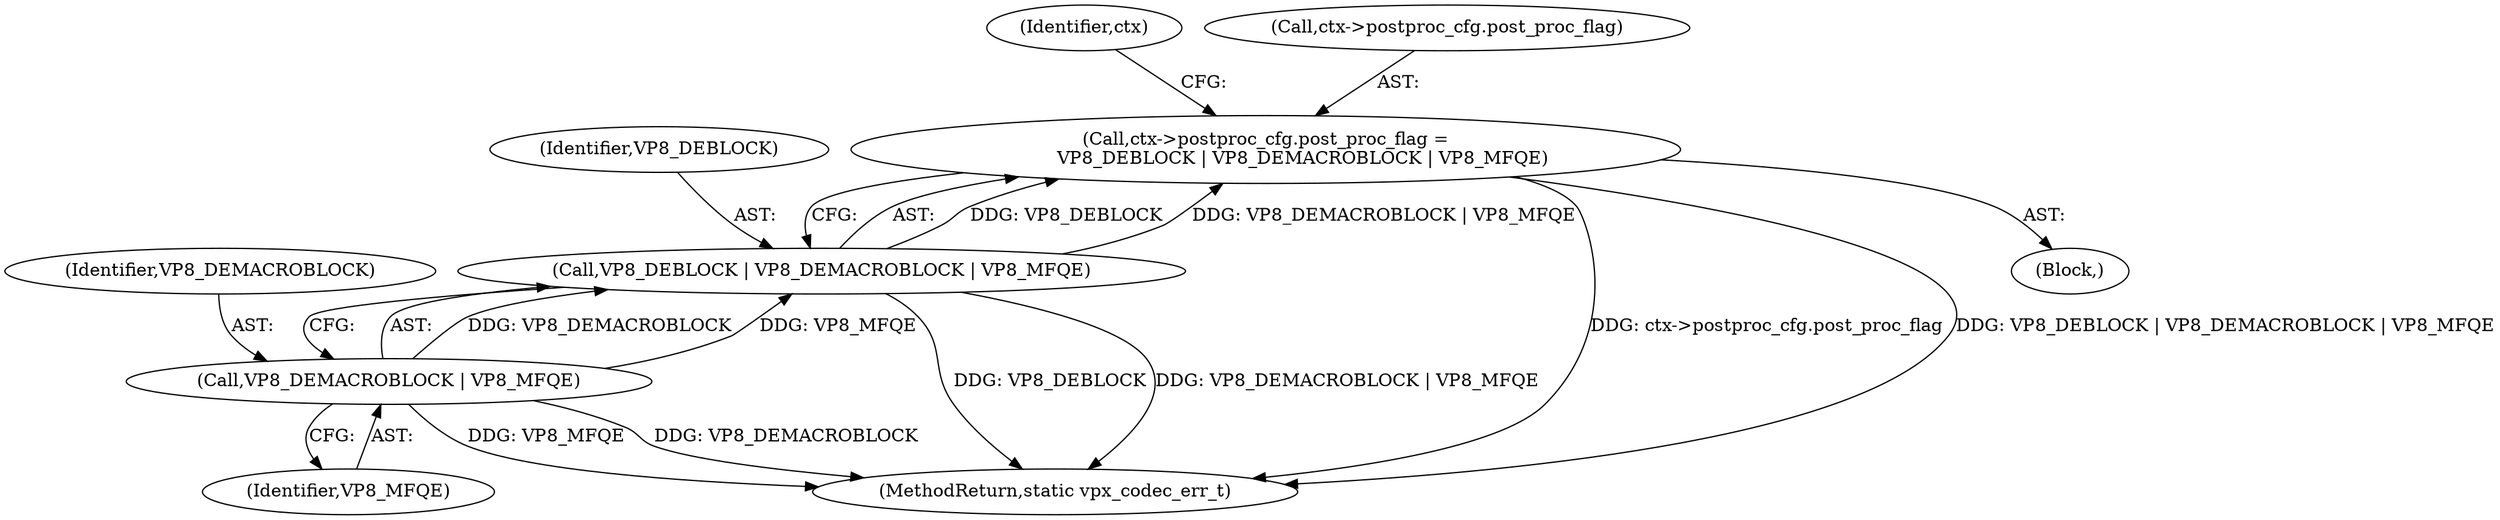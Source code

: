 digraph "0_Android_063be1485e0099bc81ace3a08b0ec9186dcad693@pointer" {
"1000321" [label="(Call,ctx->postproc_cfg.post_proc_flag =\n             VP8_DEBLOCK | VP8_DEMACROBLOCK | VP8_MFQE)"];
"1000327" [label="(Call,VP8_DEBLOCK | VP8_DEMACROBLOCK | VP8_MFQE)"];
"1000329" [label="(Call,VP8_DEMACROBLOCK | VP8_MFQE)"];
"1000335" [label="(Identifier,ctx)"];
"1000322" [label="(Call,ctx->postproc_cfg.post_proc_flag)"];
"1000331" [label="(Identifier,VP8_MFQE)"];
"1000321" [label="(Call,ctx->postproc_cfg.post_proc_flag =\n             VP8_DEBLOCK | VP8_DEMACROBLOCK | VP8_MFQE)"];
"1000738" [label="(MethodReturn,static vpx_codec_err_t)"];
"1000329" [label="(Call,VP8_DEMACROBLOCK | VP8_MFQE)"];
"1000330" [label="(Identifier,VP8_DEMACROBLOCK)"];
"1000320" [label="(Block,)"];
"1000328" [label="(Identifier,VP8_DEBLOCK)"];
"1000327" [label="(Call,VP8_DEBLOCK | VP8_DEMACROBLOCK | VP8_MFQE)"];
"1000321" -> "1000320"  [label="AST: "];
"1000321" -> "1000327"  [label="CFG: "];
"1000322" -> "1000321"  [label="AST: "];
"1000327" -> "1000321"  [label="AST: "];
"1000335" -> "1000321"  [label="CFG: "];
"1000321" -> "1000738"  [label="DDG: ctx->postproc_cfg.post_proc_flag"];
"1000321" -> "1000738"  [label="DDG: VP8_DEBLOCK | VP8_DEMACROBLOCK | VP8_MFQE"];
"1000327" -> "1000321"  [label="DDG: VP8_DEBLOCK"];
"1000327" -> "1000321"  [label="DDG: VP8_DEMACROBLOCK | VP8_MFQE"];
"1000327" -> "1000329"  [label="CFG: "];
"1000328" -> "1000327"  [label="AST: "];
"1000329" -> "1000327"  [label="AST: "];
"1000327" -> "1000738"  [label="DDG: VP8_DEBLOCK"];
"1000327" -> "1000738"  [label="DDG: VP8_DEMACROBLOCK | VP8_MFQE"];
"1000329" -> "1000327"  [label="DDG: VP8_DEMACROBLOCK"];
"1000329" -> "1000327"  [label="DDG: VP8_MFQE"];
"1000329" -> "1000331"  [label="CFG: "];
"1000330" -> "1000329"  [label="AST: "];
"1000331" -> "1000329"  [label="AST: "];
"1000329" -> "1000738"  [label="DDG: VP8_MFQE"];
"1000329" -> "1000738"  [label="DDG: VP8_DEMACROBLOCK"];
}
